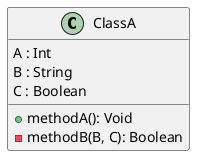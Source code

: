 @startuml

class ClassA {
    A : Int
    B : String
    C : Boolean
    + methodA(): Void
    - methodB(B, C): Boolean
}


@enduml
